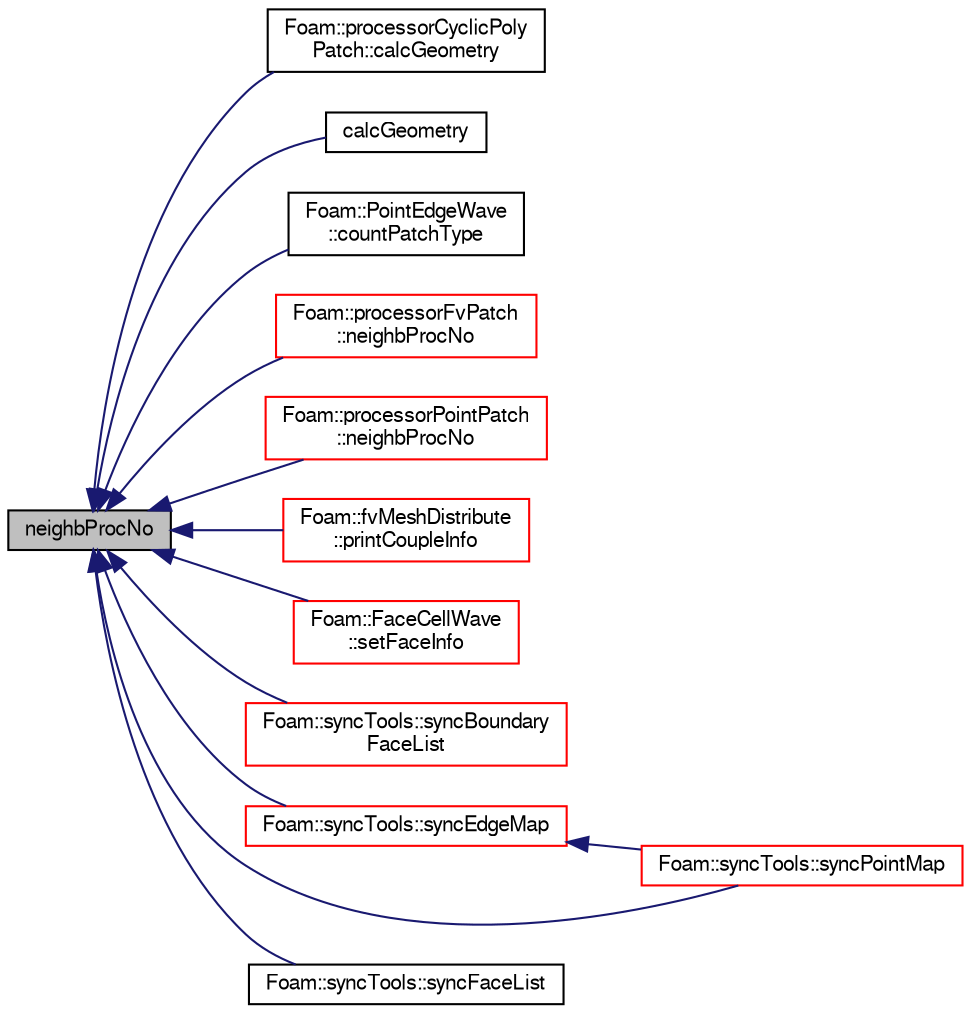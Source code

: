 digraph "neighbProcNo"
{
  bgcolor="transparent";
  edge [fontname="FreeSans",fontsize="10",labelfontname="FreeSans",labelfontsize="10"];
  node [fontname="FreeSans",fontsize="10",shape=record];
  rankdir="LR";
  Node400 [label="neighbProcNo",height=0.2,width=0.4,color="black", fillcolor="grey75", style="filled", fontcolor="black"];
  Node400 -> Node401 [dir="back",color="midnightblue",fontsize="10",style="solid",fontname="FreeSans"];
  Node401 [label="Foam::processorCyclicPoly\lPatch::calcGeometry",height=0.2,width=0.4,color="black",URL="$a27458.html#a99ee15e7e7eff38649dece8470111742",tooltip="Calculate the patch geometry with externally. "];
  Node400 -> Node402 [dir="back",color="midnightblue",fontsize="10",style="solid",fontname="FreeSans"];
  Node402 [label="calcGeometry",height=0.2,width=0.4,color="black",URL="$a27454.html#a99ee15e7e7eff38649dece8470111742",tooltip="Calculate the patch geometry with externally. "];
  Node400 -> Node403 [dir="back",color="midnightblue",fontsize="10",style="solid",fontname="FreeSans"];
  Node403 [label="Foam::PointEdgeWave\l::countPatchType",height=0.2,width=0.4,color="black",URL="$a24858.html#a774d50194a0ab5809347d4eb20808ff6"];
  Node400 -> Node404 [dir="back",color="midnightblue",fontsize="10",style="solid",fontname="FreeSans"];
  Node404 [label="Foam::processorFvPatch\l::neighbProcNo",height=0.2,width=0.4,color="red",URL="$a22826.html#aec39d4012734e316110f2d070624fa71",tooltip="Return neigbour processor number. "];
  Node400 -> Node406 [dir="back",color="midnightblue",fontsize="10",style="solid",fontname="FreeSans"];
  Node406 [label="Foam::processorPointPatch\l::neighbProcNo",height=0.2,width=0.4,color="red",URL="$a27294.html#a4d1aa3e127a8e181c7927147575928d3",tooltip="Return neigbour processor number. "];
  Node400 -> Node409 [dir="back",color="midnightblue",fontsize="10",style="solid",fontname="FreeSans"];
  Node409 [label="Foam::fvMeshDistribute\l::printCoupleInfo",height=0.2,width=0.4,color="red",URL="$a21454.html#a0b2e9e5ba94679bbc5d807ecf02687e2",tooltip="Print some info on coupling data. "];
  Node400 -> Node421 [dir="back",color="midnightblue",fontsize="10",style="solid",fontname="FreeSans"];
  Node421 [label="Foam::FaceCellWave\l::setFaceInfo",height=0.2,width=0.4,color="red",URL="$a24814.html#a4dfc64d9c6a80650006ac5ab728f95b0",tooltip="Set initial changed faces. "];
  Node400 -> Node454 [dir="back",color="midnightblue",fontsize="10",style="solid",fontname="FreeSans"];
  Node454 [label="Foam::syncTools::syncBoundary\lFaceList",height=0.2,width=0.4,color="red",URL="$a27502.html#a1885668646afb3cf257512c56daa9b2f",tooltip="Synchronize values on boundary faces only. "];
  Node400 -> Node643 [dir="back",color="midnightblue",fontsize="10",style="solid",fontname="FreeSans"];
  Node643 [label="Foam::syncTools::syncEdgeMap",height=0.2,width=0.4,color="red",URL="$a27502.html#a154ac086463b8d7a0eed8c4539d3ab73",tooltip="Synchronize values on selected edges. "];
  Node643 -> Node648 [dir="back",color="midnightblue",fontsize="10",style="solid",fontname="FreeSans"];
  Node648 [label="Foam::syncTools::syncPointMap",height=0.2,width=0.4,color="red",URL="$a27502.html#a08bdf5c6403dd4367d1714c3d5b4145d",tooltip="Synchronize values on selected points. "];
  Node400 -> Node562 [dir="back",color="midnightblue",fontsize="10",style="solid",fontname="FreeSans"];
  Node562 [label="Foam::syncTools::syncFaceList",height=0.2,width=0.4,color="black",URL="$a27502.html#abbce369b7f4597ea87c95f9b17cb707f"];
  Node400 -> Node648 [dir="back",color="midnightblue",fontsize="10",style="solid",fontname="FreeSans"];
}
